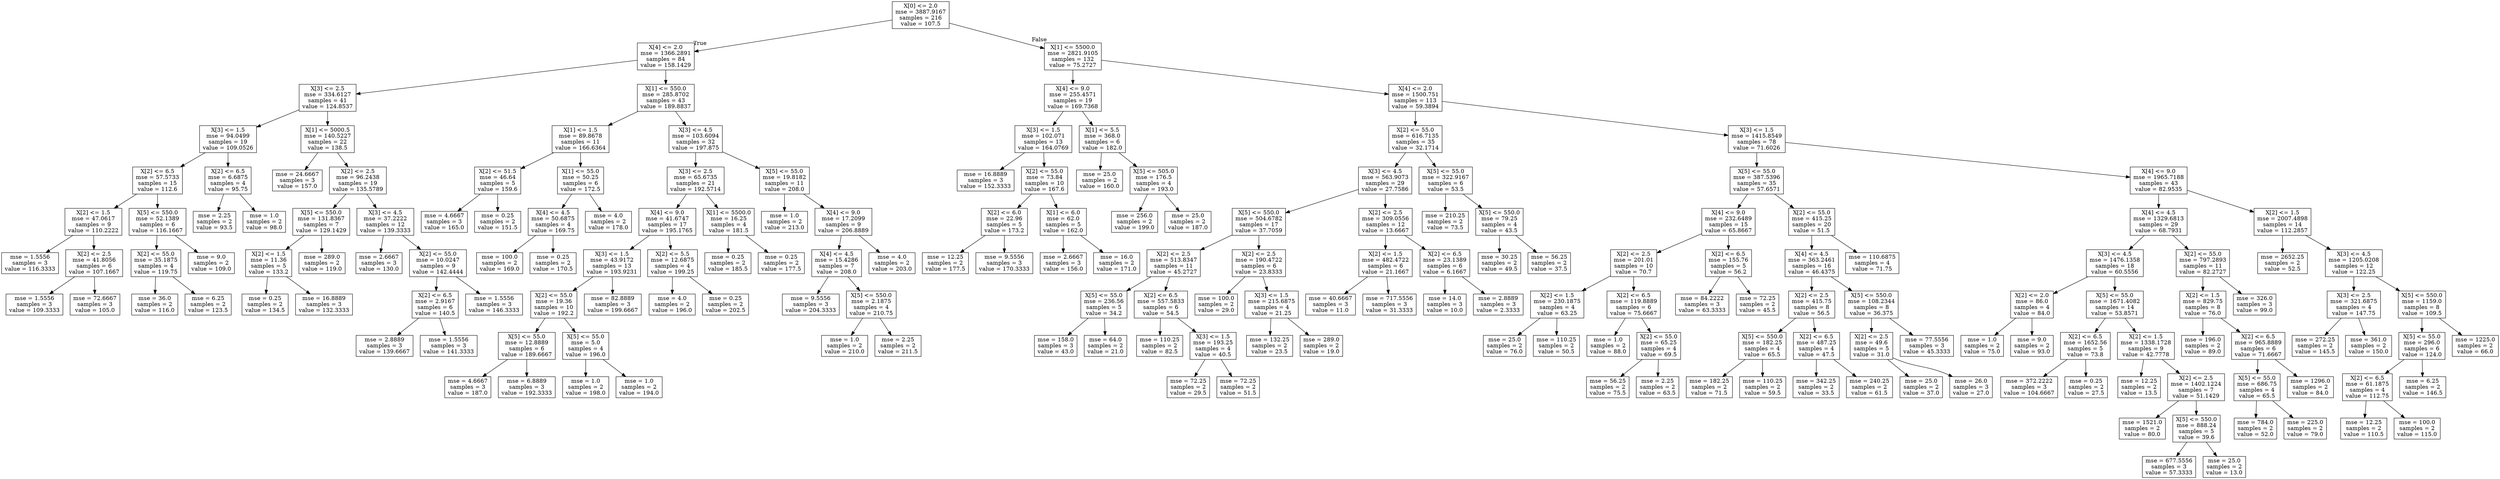 digraph Tree {
node [shape=box] ;
0 [label="X[0] <= 2.0\nmse = 3887.9167\nsamples = 216\nvalue = 107.5"] ;
1 [label="X[4] <= 2.0\nmse = 1366.2891\nsamples = 84\nvalue = 158.1429"] ;
0 -> 1 [labeldistance=2.5, labelangle=45, headlabel="True"] ;
2 [label="X[3] <= 2.5\nmse = 334.6127\nsamples = 41\nvalue = 124.8537"] ;
1 -> 2 ;
3 [label="X[3] <= 1.5\nmse = 94.0499\nsamples = 19\nvalue = 109.0526"] ;
2 -> 3 ;
4 [label="X[2] <= 6.5\nmse = 57.5733\nsamples = 15\nvalue = 112.6"] ;
3 -> 4 ;
5 [label="X[2] <= 1.5\nmse = 47.0617\nsamples = 9\nvalue = 110.2222"] ;
4 -> 5 ;
6 [label="mse = 1.5556\nsamples = 3\nvalue = 116.3333"] ;
5 -> 6 ;
7 [label="X[2] <= 2.5\nmse = 41.8056\nsamples = 6\nvalue = 107.1667"] ;
5 -> 7 ;
8 [label="mse = 1.5556\nsamples = 3\nvalue = 109.3333"] ;
7 -> 8 ;
9 [label="mse = 72.6667\nsamples = 3\nvalue = 105.0"] ;
7 -> 9 ;
10 [label="X[5] <= 550.0\nmse = 52.1389\nsamples = 6\nvalue = 116.1667"] ;
4 -> 10 ;
11 [label="X[2] <= 55.0\nmse = 35.1875\nsamples = 4\nvalue = 119.75"] ;
10 -> 11 ;
12 [label="mse = 36.0\nsamples = 2\nvalue = 116.0"] ;
11 -> 12 ;
13 [label="mse = 6.25\nsamples = 2\nvalue = 123.5"] ;
11 -> 13 ;
14 [label="mse = 9.0\nsamples = 2\nvalue = 109.0"] ;
10 -> 14 ;
15 [label="X[2] <= 6.5\nmse = 6.6875\nsamples = 4\nvalue = 95.75"] ;
3 -> 15 ;
16 [label="mse = 2.25\nsamples = 2\nvalue = 93.5"] ;
15 -> 16 ;
17 [label="mse = 1.0\nsamples = 2\nvalue = 98.0"] ;
15 -> 17 ;
18 [label="X[1] <= 5000.5\nmse = 140.5227\nsamples = 22\nvalue = 138.5"] ;
2 -> 18 ;
19 [label="mse = 24.6667\nsamples = 3\nvalue = 157.0"] ;
18 -> 19 ;
20 [label="X[2] <= 2.5\nmse = 96.2438\nsamples = 19\nvalue = 135.5789"] ;
18 -> 20 ;
21 [label="X[5] <= 550.0\nmse = 131.8367\nsamples = 7\nvalue = 129.1429"] ;
20 -> 21 ;
22 [label="X[2] <= 1.5\nmse = 11.36\nsamples = 5\nvalue = 133.2"] ;
21 -> 22 ;
23 [label="mse = 0.25\nsamples = 2\nvalue = 134.5"] ;
22 -> 23 ;
24 [label="mse = 16.8889\nsamples = 3\nvalue = 132.3333"] ;
22 -> 24 ;
25 [label="mse = 289.0\nsamples = 2\nvalue = 119.0"] ;
21 -> 25 ;
26 [label="X[3] <= 4.5\nmse = 37.2222\nsamples = 12\nvalue = 139.3333"] ;
20 -> 26 ;
27 [label="mse = 2.6667\nsamples = 3\nvalue = 130.0"] ;
26 -> 27 ;
28 [label="X[2] <= 55.0\nmse = 10.0247\nsamples = 9\nvalue = 142.4444"] ;
26 -> 28 ;
29 [label="X[2] <= 6.5\nmse = 2.9167\nsamples = 6\nvalue = 140.5"] ;
28 -> 29 ;
30 [label="mse = 2.8889\nsamples = 3\nvalue = 139.6667"] ;
29 -> 30 ;
31 [label="mse = 1.5556\nsamples = 3\nvalue = 141.3333"] ;
29 -> 31 ;
32 [label="mse = 1.5556\nsamples = 3\nvalue = 146.3333"] ;
28 -> 32 ;
33 [label="X[1] <= 550.0\nmse = 285.8702\nsamples = 43\nvalue = 189.8837"] ;
1 -> 33 ;
34 [label="X[1] <= 1.5\nmse = 89.8678\nsamples = 11\nvalue = 166.6364"] ;
33 -> 34 ;
35 [label="X[2] <= 51.5\nmse = 46.64\nsamples = 5\nvalue = 159.6"] ;
34 -> 35 ;
36 [label="mse = 4.6667\nsamples = 3\nvalue = 165.0"] ;
35 -> 36 ;
37 [label="mse = 0.25\nsamples = 2\nvalue = 151.5"] ;
35 -> 37 ;
38 [label="X[1] <= 55.0\nmse = 50.25\nsamples = 6\nvalue = 172.5"] ;
34 -> 38 ;
39 [label="X[4] <= 4.5\nmse = 50.6875\nsamples = 4\nvalue = 169.75"] ;
38 -> 39 ;
40 [label="mse = 100.0\nsamples = 2\nvalue = 169.0"] ;
39 -> 40 ;
41 [label="mse = 0.25\nsamples = 2\nvalue = 170.5"] ;
39 -> 41 ;
42 [label="mse = 4.0\nsamples = 2\nvalue = 178.0"] ;
38 -> 42 ;
43 [label="X[3] <= 4.5\nmse = 103.6094\nsamples = 32\nvalue = 197.875"] ;
33 -> 43 ;
44 [label="X[3] <= 2.5\nmse = 65.6735\nsamples = 21\nvalue = 192.5714"] ;
43 -> 44 ;
45 [label="X[4] <= 9.0\nmse = 41.6747\nsamples = 17\nvalue = 195.1765"] ;
44 -> 45 ;
46 [label="X[3] <= 1.5\nmse = 43.9172\nsamples = 13\nvalue = 193.9231"] ;
45 -> 46 ;
47 [label="X[2] <= 55.0\nmse = 19.36\nsamples = 10\nvalue = 192.2"] ;
46 -> 47 ;
48 [label="X[5] <= 55.0\nmse = 12.8889\nsamples = 6\nvalue = 189.6667"] ;
47 -> 48 ;
49 [label="mse = 4.6667\nsamples = 3\nvalue = 187.0"] ;
48 -> 49 ;
50 [label="mse = 6.8889\nsamples = 3\nvalue = 192.3333"] ;
48 -> 50 ;
51 [label="X[5] <= 55.0\nmse = 5.0\nsamples = 4\nvalue = 196.0"] ;
47 -> 51 ;
52 [label="mse = 1.0\nsamples = 2\nvalue = 198.0"] ;
51 -> 52 ;
53 [label="mse = 1.0\nsamples = 2\nvalue = 194.0"] ;
51 -> 53 ;
54 [label="mse = 82.8889\nsamples = 3\nvalue = 199.6667"] ;
46 -> 54 ;
55 [label="X[2] <= 5.5\nmse = 12.6875\nsamples = 4\nvalue = 199.25"] ;
45 -> 55 ;
56 [label="mse = 4.0\nsamples = 2\nvalue = 196.0"] ;
55 -> 56 ;
57 [label="mse = 0.25\nsamples = 2\nvalue = 202.5"] ;
55 -> 57 ;
58 [label="X[1] <= 5500.0\nmse = 16.25\nsamples = 4\nvalue = 181.5"] ;
44 -> 58 ;
59 [label="mse = 0.25\nsamples = 2\nvalue = 185.5"] ;
58 -> 59 ;
60 [label="mse = 0.25\nsamples = 2\nvalue = 177.5"] ;
58 -> 60 ;
61 [label="X[5] <= 55.0\nmse = 19.8182\nsamples = 11\nvalue = 208.0"] ;
43 -> 61 ;
62 [label="mse = 1.0\nsamples = 2\nvalue = 213.0"] ;
61 -> 62 ;
63 [label="X[4] <= 9.0\nmse = 17.2099\nsamples = 9\nvalue = 206.8889"] ;
61 -> 63 ;
64 [label="X[4] <= 4.5\nmse = 15.4286\nsamples = 7\nvalue = 208.0"] ;
63 -> 64 ;
65 [label="mse = 9.5556\nsamples = 3\nvalue = 204.3333"] ;
64 -> 65 ;
66 [label="X[5] <= 550.0\nmse = 2.1875\nsamples = 4\nvalue = 210.75"] ;
64 -> 66 ;
67 [label="mse = 1.0\nsamples = 2\nvalue = 210.0"] ;
66 -> 67 ;
68 [label="mse = 2.25\nsamples = 2\nvalue = 211.5"] ;
66 -> 68 ;
69 [label="mse = 4.0\nsamples = 2\nvalue = 203.0"] ;
63 -> 69 ;
70 [label="X[1] <= 5500.0\nmse = 2821.9105\nsamples = 132\nvalue = 75.2727"] ;
0 -> 70 [labeldistance=2.5, labelangle=-45, headlabel="False"] ;
71 [label="X[4] <= 9.0\nmse = 255.4571\nsamples = 19\nvalue = 169.7368"] ;
70 -> 71 ;
72 [label="X[3] <= 1.5\nmse = 102.071\nsamples = 13\nvalue = 164.0769"] ;
71 -> 72 ;
73 [label="mse = 16.8889\nsamples = 3\nvalue = 152.3333"] ;
72 -> 73 ;
74 [label="X[2] <= 55.0\nmse = 73.84\nsamples = 10\nvalue = 167.6"] ;
72 -> 74 ;
75 [label="X[2] <= 6.0\nmse = 22.96\nsamples = 5\nvalue = 173.2"] ;
74 -> 75 ;
76 [label="mse = 12.25\nsamples = 2\nvalue = 177.5"] ;
75 -> 76 ;
77 [label="mse = 9.5556\nsamples = 3\nvalue = 170.3333"] ;
75 -> 77 ;
78 [label="X[1] <= 6.0\nmse = 62.0\nsamples = 5\nvalue = 162.0"] ;
74 -> 78 ;
79 [label="mse = 2.6667\nsamples = 3\nvalue = 156.0"] ;
78 -> 79 ;
80 [label="mse = 16.0\nsamples = 2\nvalue = 171.0"] ;
78 -> 80 ;
81 [label="X[1] <= 5.5\nmse = 368.0\nsamples = 6\nvalue = 182.0"] ;
71 -> 81 ;
82 [label="mse = 25.0\nsamples = 2\nvalue = 160.0"] ;
81 -> 82 ;
83 [label="X[5] <= 505.0\nmse = 176.5\nsamples = 4\nvalue = 193.0"] ;
81 -> 83 ;
84 [label="mse = 256.0\nsamples = 2\nvalue = 199.0"] ;
83 -> 84 ;
85 [label="mse = 25.0\nsamples = 2\nvalue = 187.0"] ;
83 -> 85 ;
86 [label="X[4] <= 2.0\nmse = 1500.751\nsamples = 113\nvalue = 59.3894"] ;
70 -> 86 ;
87 [label="X[2] <= 55.0\nmse = 616.7135\nsamples = 35\nvalue = 32.1714"] ;
86 -> 87 ;
88 [label="X[3] <= 4.5\nmse = 563.9073\nsamples = 29\nvalue = 27.7586"] ;
87 -> 88 ;
89 [label="X[5] <= 550.0\nmse = 504.6782\nsamples = 17\nvalue = 37.7059"] ;
88 -> 89 ;
90 [label="X[2] <= 2.5\nmse = 513.8347\nsamples = 11\nvalue = 45.2727"] ;
89 -> 90 ;
91 [label="X[5] <= 55.0\nmse = 236.56\nsamples = 5\nvalue = 34.2"] ;
90 -> 91 ;
92 [label="mse = 158.0\nsamples = 3\nvalue = 43.0"] ;
91 -> 92 ;
93 [label="mse = 64.0\nsamples = 2\nvalue = 21.0"] ;
91 -> 93 ;
94 [label="X[2] <= 6.5\nmse = 557.5833\nsamples = 6\nvalue = 54.5"] ;
90 -> 94 ;
95 [label="mse = 110.25\nsamples = 2\nvalue = 82.5"] ;
94 -> 95 ;
96 [label="X[3] <= 1.5\nmse = 193.25\nsamples = 4\nvalue = 40.5"] ;
94 -> 96 ;
97 [label="mse = 72.25\nsamples = 2\nvalue = 29.5"] ;
96 -> 97 ;
98 [label="mse = 72.25\nsamples = 2\nvalue = 51.5"] ;
96 -> 98 ;
99 [label="X[2] <= 2.5\nmse = 190.4722\nsamples = 6\nvalue = 23.8333"] ;
89 -> 99 ;
100 [label="mse = 100.0\nsamples = 2\nvalue = 29.0"] ;
99 -> 100 ;
101 [label="X[3] <= 1.5\nmse = 215.6875\nsamples = 4\nvalue = 21.25"] ;
99 -> 101 ;
102 [label="mse = 132.25\nsamples = 2\nvalue = 23.5"] ;
101 -> 102 ;
103 [label="mse = 289.0\nsamples = 2\nvalue = 19.0"] ;
101 -> 103 ;
104 [label="X[2] <= 2.5\nmse = 309.0556\nsamples = 12\nvalue = 13.6667"] ;
88 -> 104 ;
105 [label="X[2] <= 1.5\nmse = 482.4722\nsamples = 6\nvalue = 21.1667"] ;
104 -> 105 ;
106 [label="mse = 40.6667\nsamples = 3\nvalue = 11.0"] ;
105 -> 106 ;
107 [label="mse = 717.5556\nsamples = 3\nvalue = 31.3333"] ;
105 -> 107 ;
108 [label="X[2] <= 6.5\nmse = 23.1389\nsamples = 6\nvalue = 6.1667"] ;
104 -> 108 ;
109 [label="mse = 14.0\nsamples = 3\nvalue = 10.0"] ;
108 -> 109 ;
110 [label="mse = 2.8889\nsamples = 3\nvalue = 2.3333"] ;
108 -> 110 ;
111 [label="X[5] <= 55.0\nmse = 322.9167\nsamples = 6\nvalue = 53.5"] ;
87 -> 111 ;
112 [label="mse = 210.25\nsamples = 2\nvalue = 73.5"] ;
111 -> 112 ;
113 [label="X[5] <= 550.0\nmse = 79.25\nsamples = 4\nvalue = 43.5"] ;
111 -> 113 ;
114 [label="mse = 30.25\nsamples = 2\nvalue = 49.5"] ;
113 -> 114 ;
115 [label="mse = 56.25\nsamples = 2\nvalue = 37.5"] ;
113 -> 115 ;
116 [label="X[3] <= 1.5\nmse = 1415.8549\nsamples = 78\nvalue = 71.6026"] ;
86 -> 116 ;
117 [label="X[5] <= 55.0\nmse = 387.5396\nsamples = 35\nvalue = 57.6571"] ;
116 -> 117 ;
118 [label="X[4] <= 9.0\nmse = 232.6489\nsamples = 15\nvalue = 65.8667"] ;
117 -> 118 ;
119 [label="X[2] <= 2.5\nmse = 201.01\nsamples = 10\nvalue = 70.7"] ;
118 -> 119 ;
120 [label="X[2] <= 1.5\nmse = 230.1875\nsamples = 4\nvalue = 63.25"] ;
119 -> 120 ;
121 [label="mse = 25.0\nsamples = 2\nvalue = 76.0"] ;
120 -> 121 ;
122 [label="mse = 110.25\nsamples = 2\nvalue = 50.5"] ;
120 -> 122 ;
123 [label="X[2] <= 6.5\nmse = 119.8889\nsamples = 6\nvalue = 75.6667"] ;
119 -> 123 ;
124 [label="mse = 1.0\nsamples = 2\nvalue = 88.0"] ;
123 -> 124 ;
125 [label="X[2] <= 55.0\nmse = 65.25\nsamples = 4\nvalue = 69.5"] ;
123 -> 125 ;
126 [label="mse = 56.25\nsamples = 2\nvalue = 75.5"] ;
125 -> 126 ;
127 [label="mse = 2.25\nsamples = 2\nvalue = 63.5"] ;
125 -> 127 ;
128 [label="X[2] <= 6.5\nmse = 155.76\nsamples = 5\nvalue = 56.2"] ;
118 -> 128 ;
129 [label="mse = 84.2222\nsamples = 3\nvalue = 63.3333"] ;
128 -> 129 ;
130 [label="mse = 72.25\nsamples = 2\nvalue = 45.5"] ;
128 -> 130 ;
131 [label="X[2] <= 55.0\nmse = 415.25\nsamples = 20\nvalue = 51.5"] ;
117 -> 131 ;
132 [label="X[4] <= 4.5\nmse = 363.2461\nsamples = 16\nvalue = 46.4375"] ;
131 -> 132 ;
133 [label="X[2] <= 2.5\nmse = 415.75\nsamples = 8\nvalue = 56.5"] ;
132 -> 133 ;
134 [label="X[5] <= 550.0\nmse = 182.25\nsamples = 4\nvalue = 65.5"] ;
133 -> 134 ;
135 [label="mse = 182.25\nsamples = 2\nvalue = 71.5"] ;
134 -> 135 ;
136 [label="mse = 110.25\nsamples = 2\nvalue = 59.5"] ;
134 -> 136 ;
137 [label="X[2] <= 6.5\nmse = 487.25\nsamples = 4\nvalue = 47.5"] ;
133 -> 137 ;
138 [label="mse = 342.25\nsamples = 2\nvalue = 33.5"] ;
137 -> 138 ;
139 [label="mse = 240.25\nsamples = 2\nvalue = 61.5"] ;
137 -> 139 ;
140 [label="X[5] <= 550.0\nmse = 108.2344\nsamples = 8\nvalue = 36.375"] ;
132 -> 140 ;
141 [label="X[2] <= 2.5\nmse = 49.6\nsamples = 5\nvalue = 31.0"] ;
140 -> 141 ;
142 [label="mse = 25.0\nsamples = 2\nvalue = 37.0"] ;
141 -> 142 ;
143 [label="mse = 26.0\nsamples = 3\nvalue = 27.0"] ;
141 -> 143 ;
144 [label="mse = 77.5556\nsamples = 3\nvalue = 45.3333"] ;
140 -> 144 ;
145 [label="mse = 110.6875\nsamples = 4\nvalue = 71.75"] ;
131 -> 145 ;
146 [label="X[4] <= 9.0\nmse = 1965.7188\nsamples = 43\nvalue = 82.9535"] ;
116 -> 146 ;
147 [label="X[4] <= 4.5\nmse = 1329.6813\nsamples = 29\nvalue = 68.7931"] ;
146 -> 147 ;
148 [label="X[3] <= 4.5\nmse = 1476.1358\nsamples = 18\nvalue = 60.5556"] ;
147 -> 148 ;
149 [label="X[2] <= 2.0\nmse = 86.0\nsamples = 4\nvalue = 84.0"] ;
148 -> 149 ;
150 [label="mse = 1.0\nsamples = 2\nvalue = 75.0"] ;
149 -> 150 ;
151 [label="mse = 9.0\nsamples = 2\nvalue = 93.0"] ;
149 -> 151 ;
152 [label="X[5] <= 55.0\nmse = 1671.4082\nsamples = 14\nvalue = 53.8571"] ;
148 -> 152 ;
153 [label="X[2] <= 6.5\nmse = 1652.56\nsamples = 5\nvalue = 73.8"] ;
152 -> 153 ;
154 [label="mse = 372.2222\nsamples = 3\nvalue = 104.6667"] ;
153 -> 154 ;
155 [label="mse = 0.25\nsamples = 2\nvalue = 27.5"] ;
153 -> 155 ;
156 [label="X[2] <= 1.5\nmse = 1338.1728\nsamples = 9\nvalue = 42.7778"] ;
152 -> 156 ;
157 [label="mse = 12.25\nsamples = 2\nvalue = 13.5"] ;
156 -> 157 ;
158 [label="X[2] <= 2.5\nmse = 1402.1224\nsamples = 7\nvalue = 51.1429"] ;
156 -> 158 ;
159 [label="mse = 1521.0\nsamples = 2\nvalue = 80.0"] ;
158 -> 159 ;
160 [label="X[5] <= 550.0\nmse = 888.24\nsamples = 5\nvalue = 39.6"] ;
158 -> 160 ;
161 [label="mse = 677.5556\nsamples = 3\nvalue = 57.3333"] ;
160 -> 161 ;
162 [label="mse = 25.0\nsamples = 2\nvalue = 13.0"] ;
160 -> 162 ;
163 [label="X[2] <= 55.0\nmse = 797.2893\nsamples = 11\nvalue = 82.2727"] ;
147 -> 163 ;
164 [label="X[2] <= 1.5\nmse = 829.75\nsamples = 8\nvalue = 76.0"] ;
163 -> 164 ;
165 [label="mse = 196.0\nsamples = 2\nvalue = 89.0"] ;
164 -> 165 ;
166 [label="X[2] <= 6.5\nmse = 965.8889\nsamples = 6\nvalue = 71.6667"] ;
164 -> 166 ;
167 [label="X[5] <= 55.0\nmse = 686.75\nsamples = 4\nvalue = 65.5"] ;
166 -> 167 ;
168 [label="mse = 784.0\nsamples = 2\nvalue = 52.0"] ;
167 -> 168 ;
169 [label="mse = 225.0\nsamples = 2\nvalue = 79.0"] ;
167 -> 169 ;
170 [label="mse = 1296.0\nsamples = 2\nvalue = 84.0"] ;
166 -> 170 ;
171 [label="mse = 326.0\nsamples = 3\nvalue = 99.0"] ;
163 -> 171 ;
172 [label="X[2] <= 1.5\nmse = 2007.4898\nsamples = 14\nvalue = 112.2857"] ;
146 -> 172 ;
173 [label="mse = 2652.25\nsamples = 2\nvalue = 52.5"] ;
172 -> 173 ;
174 [label="X[3] <= 4.5\nmse = 1205.0208\nsamples = 12\nvalue = 122.25"] ;
172 -> 174 ;
175 [label="X[3] <= 2.5\nmse = 321.6875\nsamples = 4\nvalue = 147.75"] ;
174 -> 175 ;
176 [label="mse = 272.25\nsamples = 2\nvalue = 145.5"] ;
175 -> 176 ;
177 [label="mse = 361.0\nsamples = 2\nvalue = 150.0"] ;
175 -> 177 ;
178 [label="X[5] <= 550.0\nmse = 1159.0\nsamples = 8\nvalue = 109.5"] ;
174 -> 178 ;
179 [label="X[5] <= 55.0\nmse = 296.0\nsamples = 6\nvalue = 124.0"] ;
178 -> 179 ;
180 [label="X[2] <= 6.5\nmse = 61.1875\nsamples = 4\nvalue = 112.75"] ;
179 -> 180 ;
181 [label="mse = 12.25\nsamples = 2\nvalue = 110.5"] ;
180 -> 181 ;
182 [label="mse = 100.0\nsamples = 2\nvalue = 115.0"] ;
180 -> 182 ;
183 [label="mse = 6.25\nsamples = 2\nvalue = 146.5"] ;
179 -> 183 ;
184 [label="mse = 1225.0\nsamples = 2\nvalue = 66.0"] ;
178 -> 184 ;
}